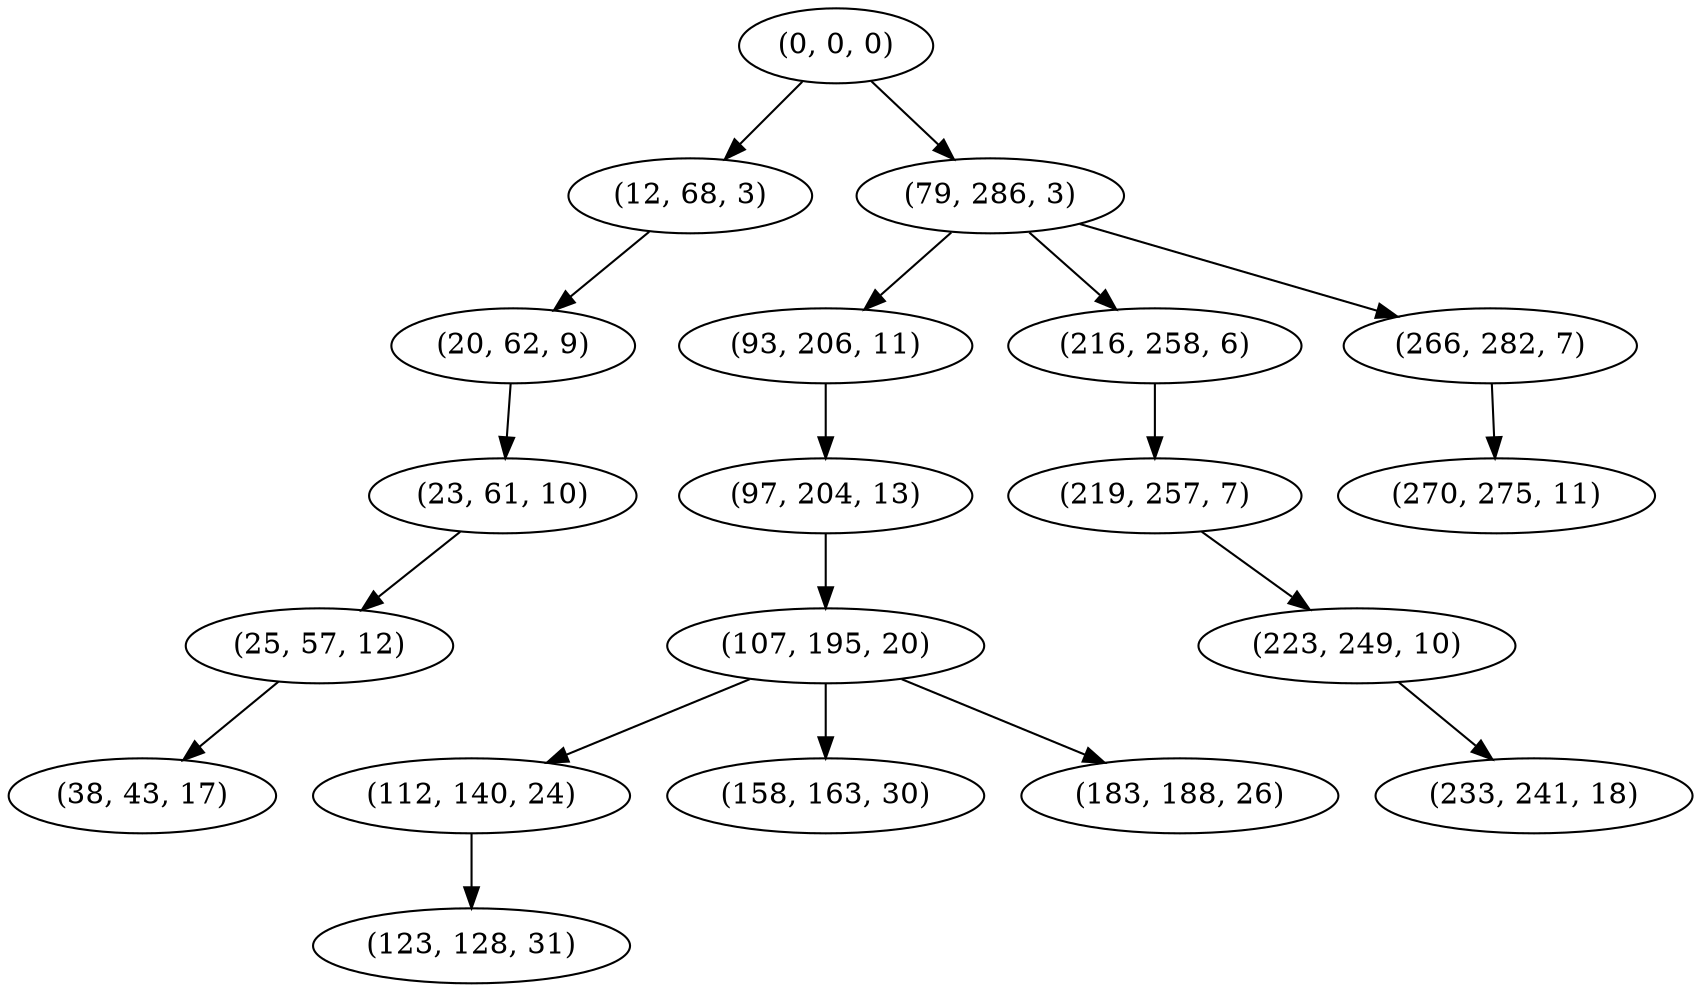 digraph tree {
    "(0, 0, 0)";
    "(12, 68, 3)";
    "(20, 62, 9)";
    "(23, 61, 10)";
    "(25, 57, 12)";
    "(38, 43, 17)";
    "(79, 286, 3)";
    "(93, 206, 11)";
    "(97, 204, 13)";
    "(107, 195, 20)";
    "(112, 140, 24)";
    "(123, 128, 31)";
    "(158, 163, 30)";
    "(183, 188, 26)";
    "(216, 258, 6)";
    "(219, 257, 7)";
    "(223, 249, 10)";
    "(233, 241, 18)";
    "(266, 282, 7)";
    "(270, 275, 11)";
    "(0, 0, 0)" -> "(12, 68, 3)";
    "(0, 0, 0)" -> "(79, 286, 3)";
    "(12, 68, 3)" -> "(20, 62, 9)";
    "(20, 62, 9)" -> "(23, 61, 10)";
    "(23, 61, 10)" -> "(25, 57, 12)";
    "(25, 57, 12)" -> "(38, 43, 17)";
    "(79, 286, 3)" -> "(93, 206, 11)";
    "(79, 286, 3)" -> "(216, 258, 6)";
    "(79, 286, 3)" -> "(266, 282, 7)";
    "(93, 206, 11)" -> "(97, 204, 13)";
    "(97, 204, 13)" -> "(107, 195, 20)";
    "(107, 195, 20)" -> "(112, 140, 24)";
    "(107, 195, 20)" -> "(158, 163, 30)";
    "(107, 195, 20)" -> "(183, 188, 26)";
    "(112, 140, 24)" -> "(123, 128, 31)";
    "(216, 258, 6)" -> "(219, 257, 7)";
    "(219, 257, 7)" -> "(223, 249, 10)";
    "(223, 249, 10)" -> "(233, 241, 18)";
    "(266, 282, 7)" -> "(270, 275, 11)";
}
